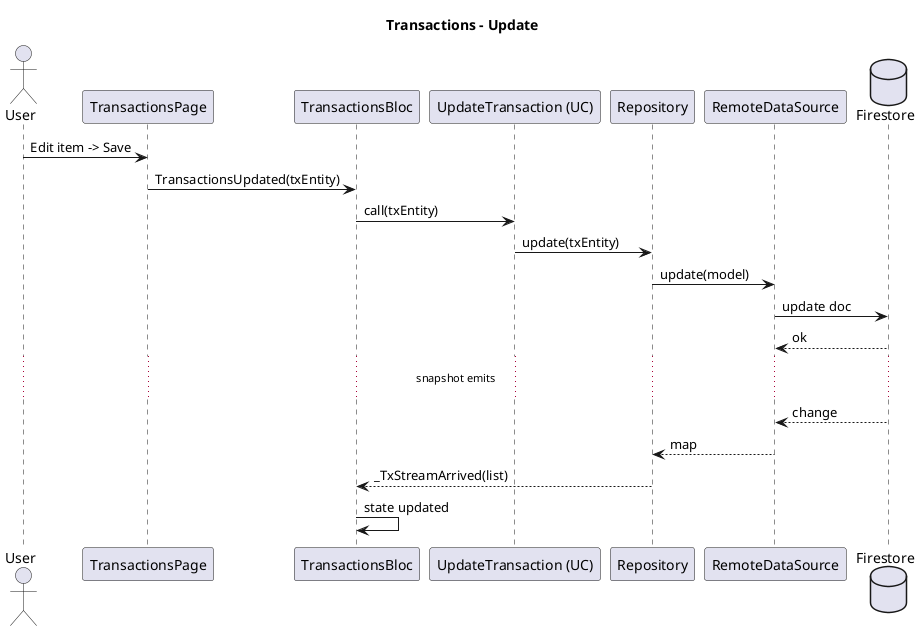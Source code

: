 @startuml
title Transactions - Update

actor User as U
participant "TransactionsPage" as UI
participant "TransactionsBloc" as B
participant "UpdateTransaction (UC)" as UC
participant "Repository" as Repo
participant "RemoteDataSource" as DS
database "Firestore" as FS

U -> UI : Edit item -> Save
UI -> B : TransactionsUpdated(txEntity)
B -> UC : call(txEntity)
UC -> Repo : update(txEntity)
Repo -> DS : update(model)
DS -> FS : update doc
FS --> DS : ok
... snapshot emits ...
FS --> DS : change
DS --> Repo : map
Repo --> B : _TxStreamArrived(list)
B -> B : state updated

@enduml
